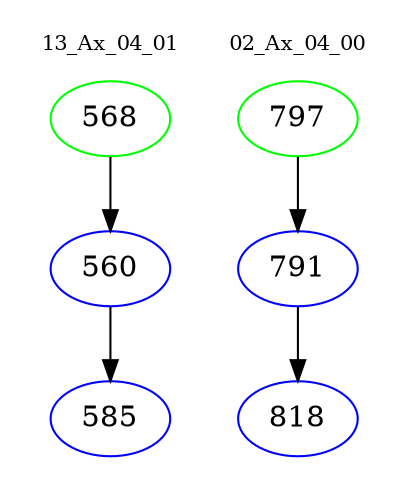 digraph{
subgraph cluster_0 {
color = white
label = "13_Ax_04_01";
fontsize=10;
T0_568 [label="568", color="green"]
T0_568 -> T0_560 [color="black"]
T0_560 [label="560", color="blue"]
T0_560 -> T0_585 [color="black"]
T0_585 [label="585", color="blue"]
}
subgraph cluster_1 {
color = white
label = "02_Ax_04_00";
fontsize=10;
T1_797 [label="797", color="green"]
T1_797 -> T1_791 [color="black"]
T1_791 [label="791", color="blue"]
T1_791 -> T1_818 [color="black"]
T1_818 [label="818", color="blue"]
}
}
